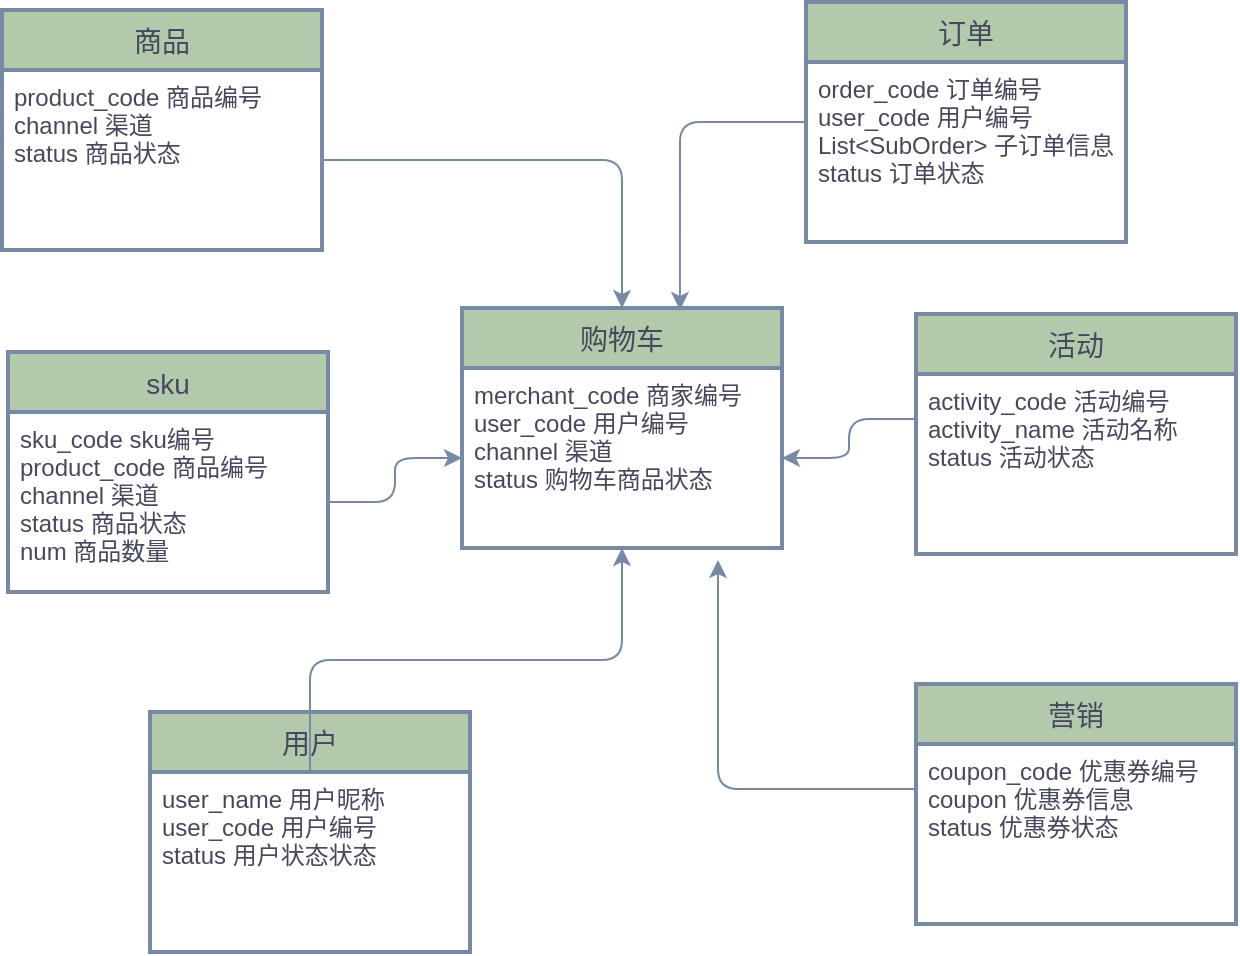 <mxfile version="13.9.2" type="github"><diagram id="zJzOWP4ktmcG4RHFEO_n" name="Page-1"><mxGraphModel dx="1886" dy="762" grid="0" gridSize="10" guides="1" tooltips="1" connect="1" arrows="1" fold="1" page="0" pageScale="1" pageWidth="827" pageHeight="1169" background="none" math="0" shadow="0"><root><mxCell id="0"/><mxCell id="1" parent="0"/><mxCell id="K5VHFORc9bFpSEmmexmK-1" value="商品" style="swimlane;childLayout=stackLayout;horizontal=1;startSize=30;horizontalStack=0;fontSize=14;fontStyle=0;strokeWidth=2;resizeParent=0;resizeLast=1;shadow=0;dashed=0;align=center;fillColor=#B2C9AB;strokeColor=#788AA3;fontColor=#46495D;" parent="1" vertex="1"><mxGeometry x="129" y="238" width="160" height="120" as="geometry"/></mxCell><mxCell id="K5VHFORc9bFpSEmmexmK-2" value="product_code 商品编号&#10;channel 渠道&#10;status 商品状态" style="align=left;strokeColor=none;fillColor=none;spacingLeft=4;fontSize=12;verticalAlign=top;resizable=0;rotatable=0;part=1;fontColor=#46495D;" parent="K5VHFORc9bFpSEmmexmK-1" vertex="1"><mxGeometry y="30" width="160" height="90" as="geometry"/></mxCell><mxCell id="K5VHFORc9bFpSEmmexmK-3" value="购物车" style="swimlane;childLayout=stackLayout;horizontal=1;startSize=30;horizontalStack=0;fontSize=14;fontStyle=0;strokeWidth=2;resizeParent=0;resizeLast=1;shadow=0;dashed=0;align=center;fillColor=#B2C9AB;strokeColor=#788AA3;fontColor=#46495D;" parent="1" vertex="1"><mxGeometry x="359" y="387" width="160" height="120" as="geometry"/></mxCell><mxCell id="K5VHFORc9bFpSEmmexmK-4" value="merchant_code 商家编号&#10;user_code 用户编号&#10;channel 渠道&#10;status 购物车商品状态" style="align=left;strokeColor=none;fillColor=none;spacingLeft=4;fontSize=12;verticalAlign=top;resizable=0;rotatable=0;part=1;fontColor=#46495D;" parent="K5VHFORc9bFpSEmmexmK-3" vertex="1"><mxGeometry y="30" width="160" height="90" as="geometry"/></mxCell><mxCell id="K5VHFORc9bFpSEmmexmK-18" style="edgeStyle=orthogonalEdgeStyle;orthogonalLoop=1;jettySize=auto;html=1;exitX=0;exitY=0.5;exitDx=0;exitDy=0;entryX=0.681;entryY=0.008;entryDx=0;entryDy=0;entryPerimeter=0;strokeColor=#788AA3;fillColor=#B2C9AB;fontColor=#46495D;" parent="1" source="K5VHFORc9bFpSEmmexmK-5" target="K5VHFORc9bFpSEmmexmK-3" edge="1"><mxGeometry relative="1" as="geometry"/></mxCell><mxCell id="K5VHFORc9bFpSEmmexmK-5" value="订单" style="swimlane;childLayout=stackLayout;horizontal=1;startSize=30;horizontalStack=0;fontSize=14;fontStyle=0;strokeWidth=2;resizeParent=0;resizeLast=1;shadow=0;dashed=0;align=center;fillColor=#B2C9AB;strokeColor=#788AA3;fontColor=#46495D;" parent="1" vertex="1"><mxGeometry x="531" y="234" width="160" height="120" as="geometry"/></mxCell><mxCell id="K5VHFORc9bFpSEmmexmK-6" value="order_code 订单编号&#10;user_code 用户编号&#10;List&lt;SubOrder&gt; 子订单信息&#10;status 订单状态" style="align=left;strokeColor=none;fillColor=none;spacingLeft=4;fontSize=12;verticalAlign=top;resizable=0;rotatable=0;part=1;fontColor=#46495D;" parent="K5VHFORc9bFpSEmmexmK-5" vertex="1"><mxGeometry y="30" width="160" height="90" as="geometry"/></mxCell><mxCell id="K5VHFORc9bFpSEmmexmK-7" value="营销" style="swimlane;childLayout=stackLayout;horizontal=1;startSize=30;horizontalStack=0;fontSize=14;fontStyle=0;strokeWidth=2;resizeParent=0;resizeLast=1;shadow=0;dashed=0;align=center;fillColor=#B2C9AB;strokeColor=#788AA3;fontColor=#46495D;" parent="1" vertex="1"><mxGeometry x="586" y="575" width="160" height="120" as="geometry"/></mxCell><mxCell id="K5VHFORc9bFpSEmmexmK-8" value="coupon_code 优惠券编号&#10;coupon 优惠券信息&#10;status 优惠券状态" style="align=left;strokeColor=none;fillColor=none;spacingLeft=4;fontSize=12;verticalAlign=top;resizable=0;rotatable=0;part=1;fontColor=#46495D;" parent="K5VHFORc9bFpSEmmexmK-7" vertex="1"><mxGeometry y="30" width="160" height="90" as="geometry"/></mxCell><mxCell id="K5VHFORc9bFpSEmmexmK-9" value="活动" style="swimlane;childLayout=stackLayout;horizontal=1;startSize=30;horizontalStack=0;fontSize=14;fontStyle=0;strokeWidth=2;resizeParent=0;resizeLast=1;shadow=0;dashed=0;align=center;fillColor=#B2C9AB;strokeColor=#788AA3;fontColor=#46495D;" parent="1" vertex="1"><mxGeometry x="586" y="390" width="160" height="120" as="geometry"/></mxCell><mxCell id="K5VHFORc9bFpSEmmexmK-10" value="activity_code 活动编号&#10;activity_name 活动名称&#10;status 活动状态" style="align=left;strokeColor=none;fillColor=none;spacingLeft=4;fontSize=12;verticalAlign=top;resizable=0;rotatable=0;part=1;fontColor=#46495D;" parent="K5VHFORc9bFpSEmmexmK-9" vertex="1"><mxGeometry y="30" width="160" height="90" as="geometry"/></mxCell><mxCell id="K5VHFORc9bFpSEmmexmK-12" value="用户" style="swimlane;childLayout=stackLayout;horizontal=1;startSize=30;horizontalStack=0;fontSize=14;fontStyle=0;strokeWidth=2;resizeParent=0;resizeLast=1;shadow=0;dashed=0;align=center;fillColor=#B2C9AB;strokeColor=#788AA3;fontColor=#46495D;" parent="1" vertex="1"><mxGeometry x="203" y="589" width="160" height="120" as="geometry"/></mxCell><mxCell id="K5VHFORc9bFpSEmmexmK-13" value="user_name 用户昵称&#10;user_code 用户编号&#10;status 用户状态状态" style="align=left;strokeColor=none;fillColor=none;spacingLeft=4;fontSize=12;verticalAlign=top;resizable=0;rotatable=0;part=1;fontColor=#46495D;" parent="K5VHFORc9bFpSEmmexmK-12" vertex="1"><mxGeometry y="30" width="160" height="90" as="geometry"/></mxCell><mxCell id="K5VHFORc9bFpSEmmexmK-14" value="sku" style="swimlane;childLayout=stackLayout;horizontal=1;startSize=30;horizontalStack=0;fontSize=14;fontStyle=0;strokeWidth=2;resizeParent=0;resizeLast=1;shadow=0;dashed=0;align=center;fillColor=#B2C9AB;strokeColor=#788AA3;fontColor=#46495D;" parent="1" vertex="1"><mxGeometry x="132" y="409" width="160" height="120" as="geometry"/></mxCell><mxCell id="K5VHFORc9bFpSEmmexmK-15" value="sku_code sku编号&#10;product_code 商品编号&#10;channel 渠道&#10;status 商品状态&#10;num 商品数量&#10;" style="align=left;strokeColor=none;fillColor=none;spacingLeft=4;fontSize=12;verticalAlign=top;resizable=0;rotatable=0;part=1;fontColor=#46495D;" parent="K5VHFORc9bFpSEmmexmK-14" vertex="1"><mxGeometry y="30" width="160" height="90" as="geometry"/></mxCell><mxCell id="K5VHFORc9bFpSEmmexmK-17" style="edgeStyle=orthogonalEdgeStyle;orthogonalLoop=1;jettySize=auto;html=1;exitX=1;exitY=0.5;exitDx=0;exitDy=0;strokeColor=#788AA3;fillColor=#B2C9AB;fontColor=#46495D;" parent="1" source="K5VHFORc9bFpSEmmexmK-2" target="K5VHFORc9bFpSEmmexmK-3" edge="1"><mxGeometry relative="1" as="geometry"/></mxCell><mxCell id="K5VHFORc9bFpSEmmexmK-19" style="edgeStyle=orthogonalEdgeStyle;orthogonalLoop=1;jettySize=auto;html=1;exitX=0;exitY=0.25;exitDx=0;exitDy=0;strokeColor=#788AA3;fillColor=#B2C9AB;fontColor=#46495D;" parent="1" source="K5VHFORc9bFpSEmmexmK-10" target="K5VHFORc9bFpSEmmexmK-4" edge="1"><mxGeometry relative="1" as="geometry"/></mxCell><mxCell id="K5VHFORc9bFpSEmmexmK-20" style="edgeStyle=orthogonalEdgeStyle;orthogonalLoop=1;jettySize=auto;html=1;exitX=0;exitY=0.25;exitDx=0;exitDy=0;entryX=0.8;entryY=1.067;entryDx=0;entryDy=0;entryPerimeter=0;strokeColor=#788AA3;fillColor=#B2C9AB;fontColor=#46495D;" parent="1" source="K5VHFORc9bFpSEmmexmK-8" target="K5VHFORc9bFpSEmmexmK-4" edge="1"><mxGeometry relative="1" as="geometry"/></mxCell><mxCell id="K5VHFORc9bFpSEmmexmK-21" style="edgeStyle=orthogonalEdgeStyle;orthogonalLoop=1;jettySize=auto;html=1;strokeColor=#788AA3;fillColor=#B2C9AB;fontColor=#46495D;" parent="1" source="K5VHFORc9bFpSEmmexmK-13" target="K5VHFORc9bFpSEmmexmK-4" edge="1"><mxGeometry relative="1" as="geometry"/></mxCell><mxCell id="K5VHFORc9bFpSEmmexmK-22" style="edgeStyle=orthogonalEdgeStyle;orthogonalLoop=1;jettySize=auto;html=1;exitX=1;exitY=0.5;exitDx=0;exitDy=0;strokeColor=#788AA3;fillColor=#B2C9AB;fontColor=#46495D;" parent="1" source="K5VHFORc9bFpSEmmexmK-15" target="K5VHFORc9bFpSEmmexmK-4" edge="1"><mxGeometry relative="1" as="geometry"/></mxCell></root></mxGraphModel></diagram></mxfile>